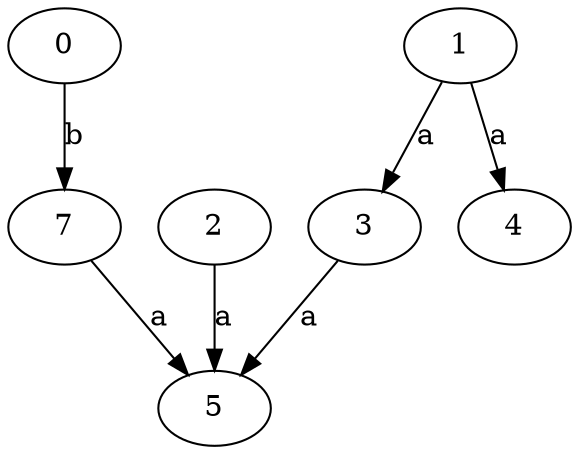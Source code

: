 strict digraph  {
0;
2;
3;
4;
5;
7;
1;
0 -> 7  [label=b];
2 -> 5  [label=a];
3 -> 5  [label=a];
7 -> 5  [label=a];
1 -> 3  [label=a];
1 -> 4  [label=a];
}
